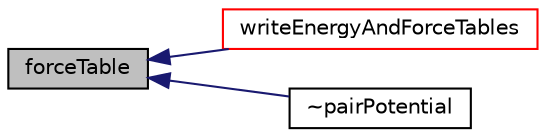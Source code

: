digraph "forceTable"
{
  bgcolor="transparent";
  edge [fontname="Helvetica",fontsize="10",labelfontname="Helvetica",labelfontsize="10"];
  node [fontname="Helvetica",fontsize="10",shape=record];
  rankdir="LR";
  Node1 [label="forceTable",height=0.2,width=0.4,color="black", fillcolor="grey75", style="filled", fontcolor="black"];
  Node1 -> Node2 [dir="back",color="midnightblue",fontsize="10",style="solid",fontname="Helvetica"];
  Node2 [label="writeEnergyAndForceTables",height=0.2,width=0.4,color="red",URL="$a01803.html#a66202adb41e45e18c12b4fd414513671"];
  Node1 -> Node3 [dir="back",color="midnightblue",fontsize="10",style="solid",fontname="Helvetica"];
  Node3 [label="~pairPotential",height=0.2,width=0.4,color="black",URL="$a01803.html#a555835bd36d48e462ecc22de382fdc16",tooltip="Destructor. "];
}
